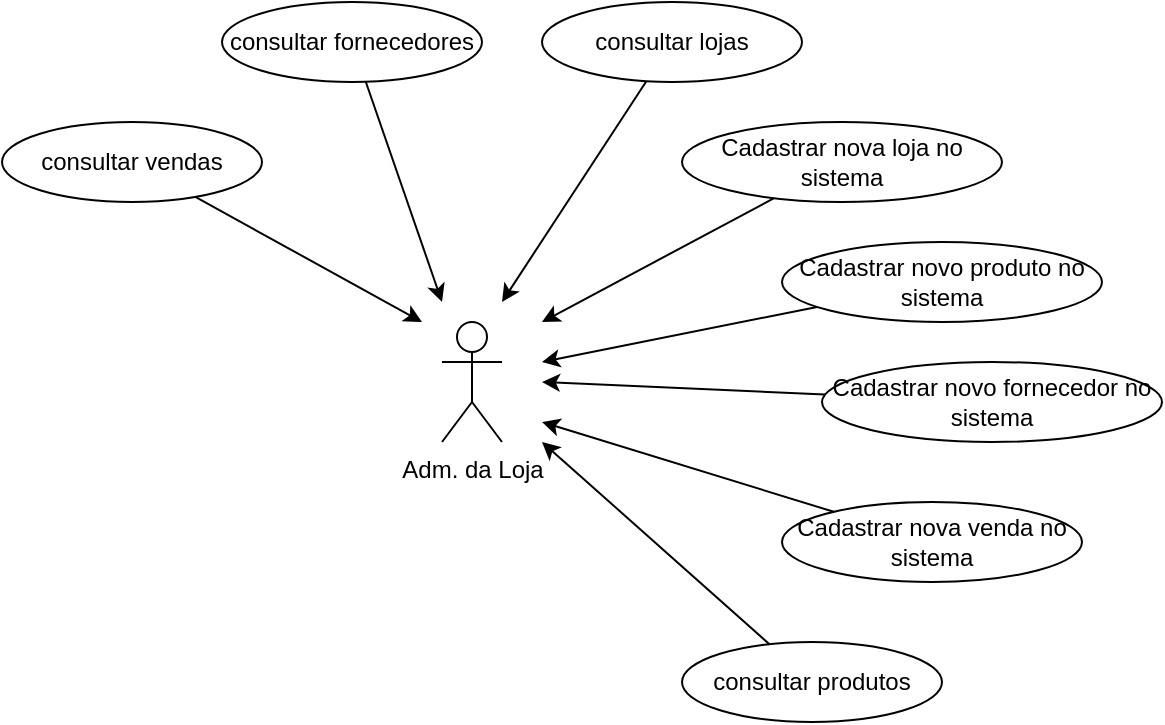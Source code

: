 <mxfile>
    <diagram id="fAWcZDt-SKKmH7W-7sce" name="Page-1">
        <mxGraphModel dx="1137" dy="523" grid="0" gridSize="10" guides="1" tooltips="1" connect="1" arrows="1" fold="1" page="1" pageScale="1" pageWidth="850" pageHeight="1100" math="0" shadow="0">
            <root>
                <mxCell id="0"/>
                <mxCell id="1" parent="0"/>
                <mxCell id="2" value="Adm. da Loja" style="shape=umlActor;verticalLabelPosition=bottom;verticalAlign=top;html=1;outlineConnect=0;" vertex="1" parent="1">
                    <mxGeometry x="390" y="390" width="30" height="60" as="geometry"/>
                </mxCell>
                <mxCell id="4" style="edgeStyle=none;html=1;" edge="1" parent="1" source="3">
                    <mxGeometry relative="1" as="geometry">
                        <mxPoint x="440" y="390" as="targetPoint"/>
                    </mxGeometry>
                </mxCell>
                <mxCell id="3" value="Cadastrar nova loja no sistema" style="ellipse;whiteSpace=wrap;html=1;" vertex="1" parent="1">
                    <mxGeometry x="510" y="290" width="160" height="40" as="geometry"/>
                </mxCell>
                <mxCell id="6" style="edgeStyle=none;html=1;" edge="1" parent="1" source="5">
                    <mxGeometry relative="1" as="geometry">
                        <mxPoint x="440" y="410" as="targetPoint"/>
                    </mxGeometry>
                </mxCell>
                <mxCell id="5" value="Cadastrar novo produto no sistema" style="ellipse;whiteSpace=wrap;html=1;" vertex="1" parent="1">
                    <mxGeometry x="560" y="350" width="160" height="40" as="geometry"/>
                </mxCell>
                <mxCell id="8" style="edgeStyle=none;html=1;" edge="1" parent="1" source="7">
                    <mxGeometry relative="1" as="geometry">
                        <mxPoint x="440" y="420" as="targetPoint"/>
                    </mxGeometry>
                </mxCell>
                <mxCell id="7" value="Cadastrar novo fornecedor no sistema" style="ellipse;whiteSpace=wrap;html=1;" vertex="1" parent="1">
                    <mxGeometry x="580" y="410" width="170" height="40" as="geometry"/>
                </mxCell>
                <mxCell id="11" style="edgeStyle=none;html=1;" edge="1" parent="1" source="10">
                    <mxGeometry relative="1" as="geometry">
                        <mxPoint x="440" y="440" as="targetPoint"/>
                    </mxGeometry>
                </mxCell>
                <mxCell id="10" value="Cadastrar nova venda no sistema" style="ellipse;whiteSpace=wrap;html=1;" vertex="1" parent="1">
                    <mxGeometry x="560" y="480" width="150" height="40" as="geometry"/>
                </mxCell>
                <mxCell id="13" style="edgeStyle=none;html=1;" edge="1" parent="1" source="12">
                    <mxGeometry relative="1" as="geometry">
                        <mxPoint x="420" y="380" as="targetPoint"/>
                    </mxGeometry>
                </mxCell>
                <mxCell id="12" value="consultar lojas" style="ellipse;whiteSpace=wrap;html=1;" vertex="1" parent="1">
                    <mxGeometry x="440" y="230" width="130" height="40" as="geometry"/>
                </mxCell>
                <mxCell id="15" style="edgeStyle=none;html=1;" edge="1" parent="1" source="14">
                    <mxGeometry relative="1" as="geometry">
                        <mxPoint x="440" y="450" as="targetPoint"/>
                    </mxGeometry>
                </mxCell>
                <mxCell id="14" value="consultar produtos" style="ellipse;whiteSpace=wrap;html=1;" vertex="1" parent="1">
                    <mxGeometry x="510" y="550" width="130" height="40" as="geometry"/>
                </mxCell>
                <mxCell id="17" style="edgeStyle=none;html=1;" edge="1" parent="1" source="16">
                    <mxGeometry relative="1" as="geometry">
                        <mxPoint x="390" y="380" as="targetPoint"/>
                    </mxGeometry>
                </mxCell>
                <mxCell id="16" value="consultar fornecedores" style="ellipse;whiteSpace=wrap;html=1;" vertex="1" parent="1">
                    <mxGeometry x="280" y="230" width="130" height="40" as="geometry"/>
                </mxCell>
                <mxCell id="19" style="edgeStyle=none;html=1;" edge="1" parent="1" source="18">
                    <mxGeometry relative="1" as="geometry">
                        <mxPoint x="380" y="390" as="targetPoint"/>
                    </mxGeometry>
                </mxCell>
                <mxCell id="18" value="consultar vendas" style="ellipse;whiteSpace=wrap;html=1;" vertex="1" parent="1">
                    <mxGeometry x="170" y="290" width="130" height="40" as="geometry"/>
                </mxCell>
            </root>
        </mxGraphModel>
    </diagram>
</mxfile>